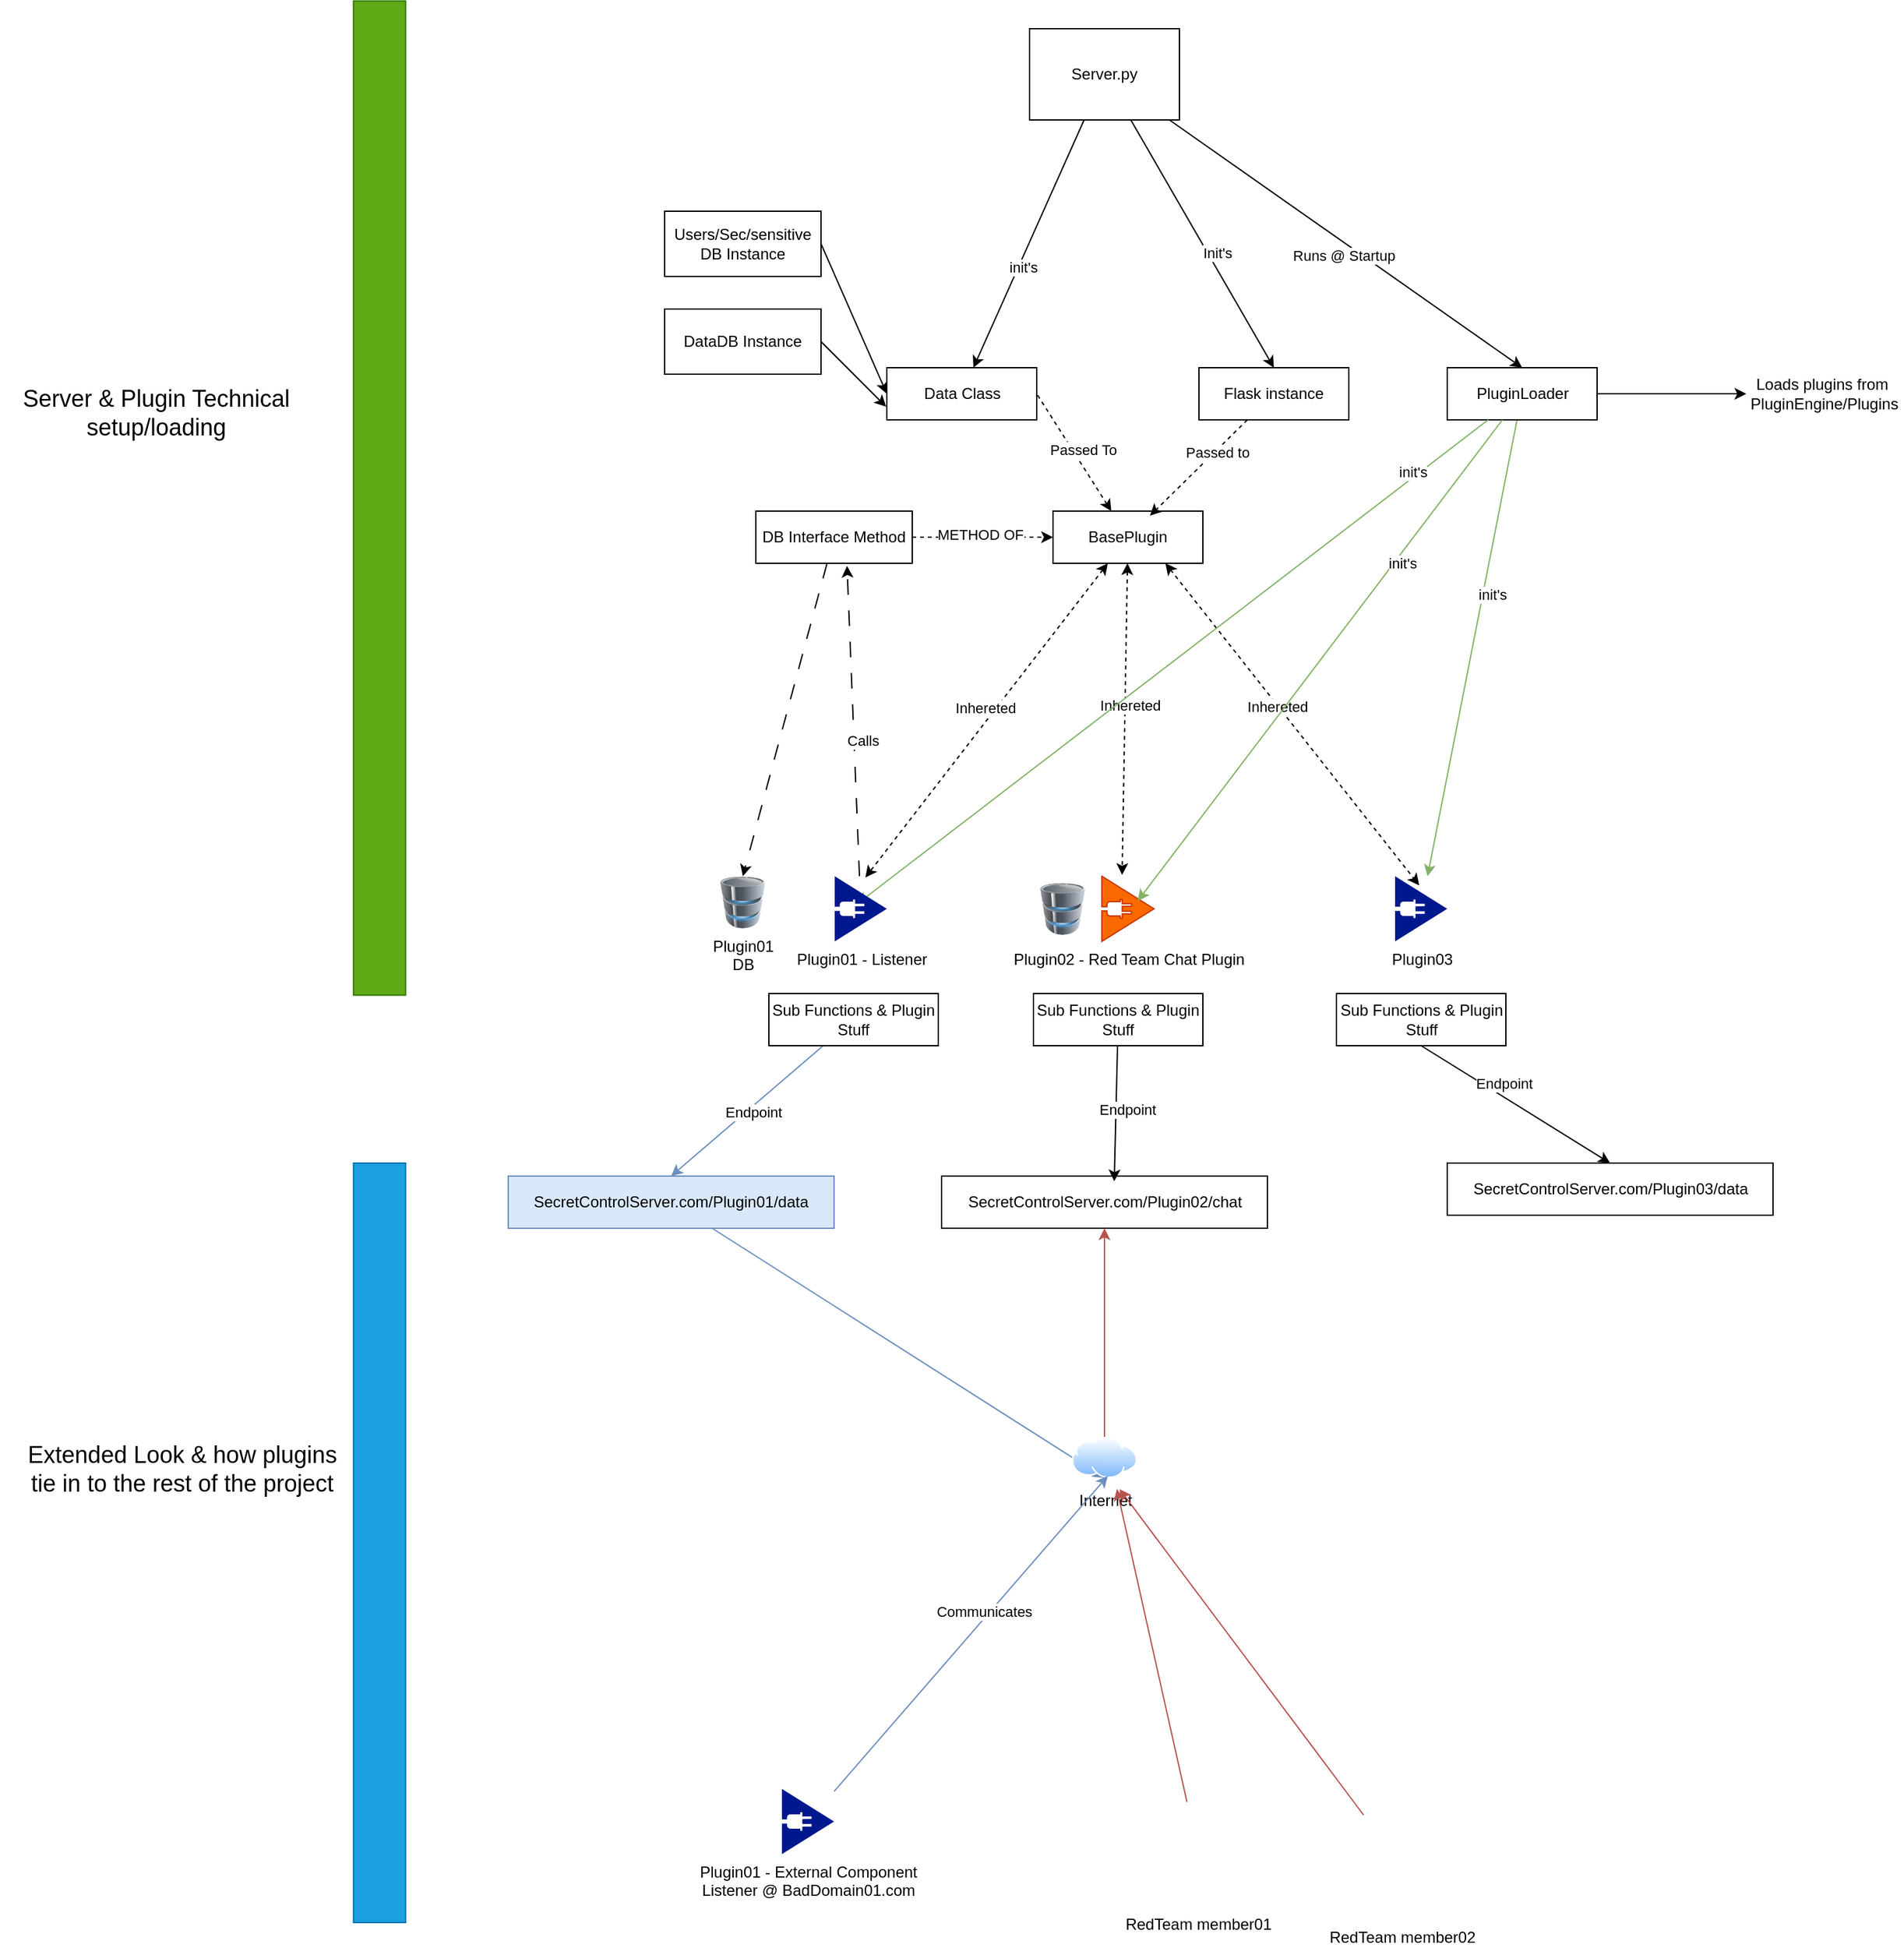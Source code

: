 <mxfile version="22.0.0" type="device">
  <diagram name="Page-1" id="olCBzryS_kYfZVr9c0KA">
    <mxGraphModel dx="1812" dy="2211" grid="1" gridSize="10" guides="1" tooltips="1" connect="1" arrows="1" fold="1" page="1" pageScale="1" pageWidth="850" pageHeight="1100" math="0" shadow="0">
      <root>
        <mxCell id="0" />
        <mxCell id="1" parent="0" />
        <mxCell id="hdgHxHH95V__kCnSBClU-19" style="rounded=0;orthogonalLoop=1;jettySize=auto;html=1;" parent="1" source="hdgHxHH95V__kCnSBClU-1" target="hdgHxHH95V__kCnSBClU-5" edge="1">
          <mxGeometry relative="1" as="geometry" />
        </mxCell>
        <mxCell id="hdgHxHH95V__kCnSBClU-21" value="init&#39;s" style="edgeLabel;html=1;align=center;verticalAlign=middle;resizable=0;points=[];" parent="hdgHxHH95V__kCnSBClU-19" vertex="1" connectable="0">
          <mxGeometry x="0.179" y="2" relative="1" as="geometry">
            <mxPoint x="1" as="offset" />
          </mxGeometry>
        </mxCell>
        <mxCell id="hdgHxHH95V__kCnSBClU-24" style="rounded=0;orthogonalLoop=1;jettySize=auto;html=1;entryX=0.5;entryY=0;entryDx=0;entryDy=0;" parent="1" source="hdgHxHH95V__kCnSBClU-1" target="hdgHxHH95V__kCnSBClU-22" edge="1">
          <mxGeometry relative="1" as="geometry" />
        </mxCell>
        <mxCell id="hdgHxHH95V__kCnSBClU-25" value="Init&#39;s" style="edgeLabel;html=1;align=center;verticalAlign=middle;resizable=0;points=[];" parent="hdgHxHH95V__kCnSBClU-24" vertex="1" connectable="0">
          <mxGeometry x="0.102" y="6" relative="1" as="geometry">
            <mxPoint as="offset" />
          </mxGeometry>
        </mxCell>
        <mxCell id="hdgHxHH95V__kCnSBClU-33" style="rounded=0;orthogonalLoop=1;jettySize=auto;html=1;entryX=0.5;entryY=0;entryDx=0;entryDy=0;" parent="1" source="hdgHxHH95V__kCnSBClU-1" target="hdgHxHH95V__kCnSBClU-7" edge="1">
          <mxGeometry relative="1" as="geometry" />
        </mxCell>
        <mxCell id="hdgHxHH95V__kCnSBClU-34" value="Runs @ Startup" style="edgeLabel;html=1;align=center;verticalAlign=middle;resizable=0;points=[];" parent="hdgHxHH95V__kCnSBClU-33" vertex="1" connectable="0">
          <mxGeometry x="0.023" y="-8" relative="1" as="geometry">
            <mxPoint as="offset" />
          </mxGeometry>
        </mxCell>
        <mxCell id="hdgHxHH95V__kCnSBClU-1" value="Server.py" style="rounded=0;whiteSpace=wrap;html=1;" parent="1" vertex="1">
          <mxGeometry x="340" y="-110" width="115" height="70" as="geometry" />
        </mxCell>
        <mxCell id="hdgHxHH95V__kCnSBClU-3" value="Plugin02 - Red Team Chat Plugin" style="sketch=0;aspect=fixed;pointerEvents=1;shadow=0;dashed=0;html=1;strokeColor=#C73500;labelPosition=center;verticalLabelPosition=bottom;verticalAlign=top;align=center;fillColor=#fa6800;shape=mxgraph.mscae.enterprise.plug_and_play;fontColor=#000000;" parent="1" vertex="1">
          <mxGeometry x="395.5" y="540" width="40" height="50" as="geometry" />
        </mxCell>
        <mxCell id="hdgHxHH95V__kCnSBClU-4" value="Plugin03" style="sketch=0;aspect=fixed;pointerEvents=1;shadow=0;dashed=0;html=1;strokeColor=none;labelPosition=center;verticalLabelPosition=bottom;verticalAlign=top;align=center;fillColor=#00188D;shape=mxgraph.mscae.enterprise.plug_and_play" parent="1" vertex="1">
          <mxGeometry x="620.5" y="540" width="40" height="50" as="geometry" />
        </mxCell>
        <mxCell id="hdgHxHH95V__kCnSBClU-5" value="Data Class" style="rounded=0;whiteSpace=wrap;html=1;" parent="1" vertex="1">
          <mxGeometry x="230.5" y="150" width="115" height="40" as="geometry" />
        </mxCell>
        <mxCell id="hdgHxHH95V__kCnSBClU-12" style="rounded=0;orthogonalLoop=1;jettySize=auto;html=1;entryX=1;entryY=0.5;entryDx=0;entryDy=0;dashed=1;endArrow=none;endFill=0;startArrow=classic;startFill=1;" parent="1" source="hdgHxHH95V__kCnSBClU-6" target="hdgHxHH95V__kCnSBClU-5" edge="1">
          <mxGeometry relative="1" as="geometry" />
        </mxCell>
        <mxCell id="hdgHxHH95V__kCnSBClU-20" value="Passed To" style="edgeLabel;html=1;align=center;verticalAlign=middle;resizable=0;points=[];" parent="hdgHxHH95V__kCnSBClU-12" vertex="1" connectable="0">
          <mxGeometry x="-0.038" y="-7" relative="1" as="geometry">
            <mxPoint as="offset" />
          </mxGeometry>
        </mxCell>
        <mxCell id="hdgHxHH95V__kCnSBClU-6" value="BasePlugin" style="rounded=0;whiteSpace=wrap;html=1;" parent="1" vertex="1">
          <mxGeometry x="358" y="260" width="115" height="40" as="geometry" />
        </mxCell>
        <mxCell id="hdgHxHH95V__kCnSBClU-29" style="rounded=0;orthogonalLoop=1;jettySize=auto;html=1;fillColor=#d5e8d4;strokeColor=#82b366;" parent="1" source="hdgHxHH95V__kCnSBClU-7" target="hdgHxHH95V__kCnSBClU-4" edge="1">
          <mxGeometry relative="1" as="geometry" />
        </mxCell>
        <mxCell id="hdgHxHH95V__kCnSBClU-32" value="init&#39;s" style="edgeLabel;html=1;align=center;verticalAlign=middle;resizable=0;points=[];" parent="hdgHxHH95V__kCnSBClU-29" vertex="1" connectable="0">
          <mxGeometry x="-0.242" y="7" relative="1" as="geometry">
            <mxPoint as="offset" />
          </mxGeometry>
        </mxCell>
        <mxCell id="hdgHxHH95V__kCnSBClU-40" style="edgeStyle=orthogonalEdgeStyle;rounded=0;orthogonalLoop=1;jettySize=auto;html=1;" parent="1" source="hdgHxHH95V__kCnSBClU-7" target="hdgHxHH95V__kCnSBClU-39" edge="1">
          <mxGeometry relative="1" as="geometry" />
        </mxCell>
        <mxCell id="hdgHxHH95V__kCnSBClU-7" value="PluginLoader" style="rounded=0;whiteSpace=wrap;html=1;" parent="1" vertex="1">
          <mxGeometry x="660.5" y="150" width="115" height="40" as="geometry" />
        </mxCell>
        <mxCell id="hdgHxHH95V__kCnSBClU-13" style="rounded=0;orthogonalLoop=1;jettySize=auto;html=1;entryX=0.588;entryY=0.02;entryDx=0;entryDy=0;entryPerimeter=0;dashed=1;startArrow=classic;startFill=1;" parent="1" source="hdgHxHH95V__kCnSBClU-6" target="hdgHxHH95V__kCnSBClU-2" edge="1">
          <mxGeometry relative="1" as="geometry" />
        </mxCell>
        <mxCell id="hdgHxHH95V__kCnSBClU-16" value="Inhereted" style="edgeLabel;html=1;align=center;verticalAlign=middle;resizable=0;points=[];" parent="hdgHxHH95V__kCnSBClU-13" vertex="1" connectable="0">
          <mxGeometry x="-0.045" y="-7" relative="1" as="geometry">
            <mxPoint as="offset" />
          </mxGeometry>
        </mxCell>
        <mxCell id="hdgHxHH95V__kCnSBClU-14" style="rounded=0;orthogonalLoop=1;jettySize=auto;html=1;entryX=0.388;entryY=-0.02;entryDx=0;entryDy=0;entryPerimeter=0;dashed=1;startArrow=classic;startFill=1;" parent="1" source="hdgHxHH95V__kCnSBClU-6" target="hdgHxHH95V__kCnSBClU-3" edge="1">
          <mxGeometry relative="1" as="geometry" />
        </mxCell>
        <mxCell id="hdgHxHH95V__kCnSBClU-17" value="Inhereted" style="edgeLabel;html=1;align=center;verticalAlign=middle;resizable=0;points=[];" parent="hdgHxHH95V__kCnSBClU-14" vertex="1" connectable="0">
          <mxGeometry x="-0.09" y="3" relative="1" as="geometry">
            <mxPoint as="offset" />
          </mxGeometry>
        </mxCell>
        <mxCell id="hdgHxHH95V__kCnSBClU-15" style="rounded=0;orthogonalLoop=1;jettySize=auto;html=1;exitX=0.75;exitY=1;exitDx=0;exitDy=0;entryX=0.463;entryY=0.14;entryDx=0;entryDy=0;entryPerimeter=0;dashed=1;startArrow=classic;startFill=1;" parent="1" source="hdgHxHH95V__kCnSBClU-6" target="hdgHxHH95V__kCnSBClU-4" edge="1">
          <mxGeometry relative="1" as="geometry" />
        </mxCell>
        <mxCell id="hdgHxHH95V__kCnSBClU-18" value="Inhereted" style="edgeLabel;html=1;align=center;verticalAlign=middle;resizable=0;points=[];" parent="hdgHxHH95V__kCnSBClU-15" vertex="1" connectable="0">
          <mxGeometry x="-0.117" y="-1" relative="1" as="geometry">
            <mxPoint as="offset" />
          </mxGeometry>
        </mxCell>
        <mxCell id="hdgHxHH95V__kCnSBClU-22" value="Flask instance" style="rounded=0;whiteSpace=wrap;html=1;" parent="1" vertex="1">
          <mxGeometry x="470" y="150" width="115" height="40" as="geometry" />
        </mxCell>
        <mxCell id="hdgHxHH95V__kCnSBClU-23" style="rounded=0;orthogonalLoop=1;jettySize=auto;html=1;entryX=0.647;entryY=0.088;entryDx=0;entryDy=0;entryPerimeter=0;dashed=1;" parent="1" source="hdgHxHH95V__kCnSBClU-22" target="hdgHxHH95V__kCnSBClU-6" edge="1">
          <mxGeometry relative="1" as="geometry" />
        </mxCell>
        <mxCell id="hdgHxHH95V__kCnSBClU-26" value="Passed to" style="edgeLabel;html=1;align=center;verticalAlign=middle;resizable=0;points=[];" parent="hdgHxHH95V__kCnSBClU-23" vertex="1" connectable="0">
          <mxGeometry x="-0.342" y="1" relative="1" as="geometry">
            <mxPoint as="offset" />
          </mxGeometry>
        </mxCell>
        <mxCell id="hdgHxHH95V__kCnSBClU-27" style="rounded=0;orthogonalLoop=1;jettySize=auto;html=1;entryX=0.438;entryY=0.42;entryDx=0;entryDy=0;entryPerimeter=0;fillColor=#d5e8d4;strokeColor=#82b366;" parent="1" source="hdgHxHH95V__kCnSBClU-7" target="hdgHxHH95V__kCnSBClU-2" edge="1">
          <mxGeometry relative="1" as="geometry" />
        </mxCell>
        <mxCell id="hdgHxHH95V__kCnSBClU-30" value="init&#39;s" style="edgeLabel;html=1;align=center;verticalAlign=middle;resizable=0;points=[];" parent="hdgHxHH95V__kCnSBClU-27" vertex="1" connectable="0">
          <mxGeometry x="-0.771" y="-4" relative="1" as="geometry">
            <mxPoint as="offset" />
          </mxGeometry>
        </mxCell>
        <mxCell id="hdgHxHH95V__kCnSBClU-28" style="rounded=0;orthogonalLoop=1;jettySize=auto;html=1;entryX=0.688;entryY=0.38;entryDx=0;entryDy=0;entryPerimeter=0;fillColor=#d5e8d4;strokeColor=#82b366;" parent="1" source="hdgHxHH95V__kCnSBClU-7" target="hdgHxHH95V__kCnSBClU-3" edge="1">
          <mxGeometry relative="1" as="geometry" />
        </mxCell>
        <mxCell id="hdgHxHH95V__kCnSBClU-31" value="init&#39;s" style="edgeLabel;html=1;align=center;verticalAlign=middle;resizable=0;points=[];" parent="hdgHxHH95V__kCnSBClU-28" vertex="1" connectable="0">
          <mxGeometry x="-0.421" y="5" relative="1" as="geometry">
            <mxPoint as="offset" />
          </mxGeometry>
        </mxCell>
        <mxCell id="ZEp8uU83ZjOSxmy_8YBV-2" style="rounded=0;orthogonalLoop=1;jettySize=auto;html=1;entryX=0.5;entryY=0;entryDx=0;entryDy=0;fillColor=#dae8fc;strokeColor=#6c8ebf;" parent="1" source="hdgHxHH95V__kCnSBClU-35" target="ZEp8uU83ZjOSxmy_8YBV-1" edge="1">
          <mxGeometry relative="1" as="geometry" />
        </mxCell>
        <mxCell id="ZEp8uU83ZjOSxmy_8YBV-19" value="Endpoint" style="edgeLabel;html=1;align=center;verticalAlign=middle;resizable=0;points=[];" parent="ZEp8uU83ZjOSxmy_8YBV-2" vertex="1" connectable="0">
          <mxGeometry x="-0.041" y="4" relative="1" as="geometry">
            <mxPoint x="-1" as="offset" />
          </mxGeometry>
        </mxCell>
        <mxCell id="hdgHxHH95V__kCnSBClU-35" value="Sub Functions &amp;amp; Plugin Stuff" style="rounded=0;whiteSpace=wrap;html=1;" parent="1" vertex="1">
          <mxGeometry x="140" y="630" width="130" height="40" as="geometry" />
        </mxCell>
        <mxCell id="hdgHxHH95V__kCnSBClU-36" value="Sub Functions &amp;amp; Plugin Stuff" style="rounded=0;whiteSpace=wrap;html=1;" parent="1" vertex="1">
          <mxGeometry x="343" y="630" width="130" height="40" as="geometry" />
        </mxCell>
        <mxCell id="ZEp8uU83ZjOSxmy_8YBV-5" style="rounded=0;orthogonalLoop=1;jettySize=auto;html=1;exitX=0.5;exitY=1;exitDx=0;exitDy=0;entryX=0.5;entryY=0;entryDx=0;entryDy=0;" parent="1" source="hdgHxHH95V__kCnSBClU-37" target="ZEp8uU83ZjOSxmy_8YBV-4" edge="1">
          <mxGeometry relative="1" as="geometry" />
        </mxCell>
        <mxCell id="ZEp8uU83ZjOSxmy_8YBV-21" value="Endpoint" style="edgeLabel;html=1;align=center;verticalAlign=middle;resizable=0;points=[];" parent="ZEp8uU83ZjOSxmy_8YBV-5" vertex="1" connectable="0">
          <mxGeometry x="-0.177" y="10" relative="1" as="geometry">
            <mxPoint x="-1" as="offset" />
          </mxGeometry>
        </mxCell>
        <mxCell id="hdgHxHH95V__kCnSBClU-37" value="Sub Functions &amp;amp; Plugin Stuff" style="rounded=0;whiteSpace=wrap;html=1;" parent="1" vertex="1">
          <mxGeometry x="575.5" y="630" width="130" height="40" as="geometry" />
        </mxCell>
        <mxCell id="hdgHxHH95V__kCnSBClU-2" value="Plugin01 - Listener" style="sketch=0;aspect=fixed;pointerEvents=1;shadow=0;dashed=0;html=1;strokeColor=none;labelPosition=center;verticalLabelPosition=bottom;verticalAlign=top;align=center;fillColor=#00188D;shape=mxgraph.mscae.enterprise.plug_and_play" parent="1" vertex="1">
          <mxGeometry x="190.5" y="540" width="40" height="50" as="geometry" />
        </mxCell>
        <mxCell id="hdgHxHH95V__kCnSBClU-39" value="Loads plugins from&amp;nbsp;&lt;br&gt;PluginEngine/Plugins" style="text;html=1;strokeColor=none;fillColor=none;align=center;verticalAlign=middle;whiteSpace=wrap;rounded=0;" parent="1" vertex="1">
          <mxGeometry x="890" y="155" width="120" height="30" as="geometry" />
        </mxCell>
        <mxCell id="ZEp8uU83ZjOSxmy_8YBV-8" style="rounded=0;orthogonalLoop=1;jettySize=auto;html=1;entryX=0.5;entryY=1;entryDx=0;entryDy=0;fillColor=#dae8fc;strokeColor=#6c8ebf;" parent="1" source="ZEp8uU83ZjOSxmy_8YBV-1" target="ZEp8uU83ZjOSxmy_8YBV-7" edge="1">
          <mxGeometry relative="1" as="geometry" />
        </mxCell>
        <mxCell id="ZEp8uU83ZjOSxmy_8YBV-1" value="SecretControlServer.com/Plugin01/data" style="rounded=0;whiteSpace=wrap;html=1;fillColor=#dae8fc;strokeColor=#6c8ebf;" parent="1" vertex="1">
          <mxGeometry x="-60" y="770" width="250" height="40" as="geometry" />
        </mxCell>
        <mxCell id="ZEp8uU83ZjOSxmy_8YBV-3" value="SecretControlServer.com/Plugin02/chat" style="rounded=0;whiteSpace=wrap;html=1;" parent="1" vertex="1">
          <mxGeometry x="272.5" y="770" width="250" height="40" as="geometry" />
        </mxCell>
        <mxCell id="ZEp8uU83ZjOSxmy_8YBV-4" value="SecretControlServer.com/Plugin03/data" style="rounded=0;whiteSpace=wrap;html=1;" parent="1" vertex="1">
          <mxGeometry x="660.5" y="760" width="250" height="40" as="geometry" />
        </mxCell>
        <mxCell id="ZEp8uU83ZjOSxmy_8YBV-6" style="rounded=0;orthogonalLoop=1;jettySize=auto;html=1;entryX=0.53;entryY=0.1;entryDx=0;entryDy=0;entryPerimeter=0;" parent="1" source="hdgHxHH95V__kCnSBClU-36" target="ZEp8uU83ZjOSxmy_8YBV-3" edge="1">
          <mxGeometry relative="1" as="geometry" />
        </mxCell>
        <mxCell id="ZEp8uU83ZjOSxmy_8YBV-20" value="Endpoint" style="edgeLabel;html=1;align=center;verticalAlign=middle;resizable=0;points=[];" parent="ZEp8uU83ZjOSxmy_8YBV-6" vertex="1" connectable="0">
          <mxGeometry x="-0.064" y="8" relative="1" as="geometry">
            <mxPoint as="offset" />
          </mxGeometry>
        </mxCell>
        <mxCell id="ZEp8uU83ZjOSxmy_8YBV-24" style="edgeStyle=orthogonalEdgeStyle;rounded=0;orthogonalLoop=1;jettySize=auto;html=1;entryX=0.5;entryY=1;entryDx=0;entryDy=0;fillColor=#f8cecc;strokeColor=#b85450;" parent="1" source="ZEp8uU83ZjOSxmy_8YBV-7" target="ZEp8uU83ZjOSxmy_8YBV-3" edge="1">
          <mxGeometry relative="1" as="geometry" />
        </mxCell>
        <mxCell id="ZEp8uU83ZjOSxmy_8YBV-7" value="Internet" style="image;aspect=fixed;perimeter=ellipsePerimeter;html=1;align=center;shadow=0;dashed=0;spacingTop=3;image=img/lib/active_directory/internet_cloud.svg;" parent="1" vertex="1">
          <mxGeometry x="372.5" y="970" width="50" height="31.5" as="geometry" />
        </mxCell>
        <mxCell id="ZEp8uU83ZjOSxmy_8YBV-13" style="rounded=0;orthogonalLoop=1;jettySize=auto;html=1;fillColor=#dae8fc;strokeColor=#6c8ebf;" parent="1" source="ZEp8uU83ZjOSxmy_8YBV-10" edge="1">
          <mxGeometry relative="1" as="geometry">
            <mxPoint x="400" y="1000.0" as="targetPoint" />
          </mxGeometry>
        </mxCell>
        <mxCell id="ZEp8uU83ZjOSxmy_8YBV-14" value="Communicates" style="edgeLabel;html=1;align=center;verticalAlign=middle;resizable=0;points=[];" parent="ZEp8uU83ZjOSxmy_8YBV-13" vertex="1" connectable="0">
          <mxGeometry x="0.117" y="4" relative="1" as="geometry">
            <mxPoint as="offset" />
          </mxGeometry>
        </mxCell>
        <mxCell id="ZEp8uU83ZjOSxmy_8YBV-10" value="Plugin01 - External Component&lt;br&gt;Listener @ BadDomain01.com&lt;br&gt;" style="sketch=0;aspect=fixed;pointerEvents=1;shadow=0;dashed=0;html=1;strokeColor=none;labelPosition=center;verticalLabelPosition=bottom;verticalAlign=top;align=center;fillColor=#00188D;shape=mxgraph.mscae.enterprise.plug_and_play" parent="1" vertex="1">
          <mxGeometry x="150" y="1240" width="40" height="50" as="geometry" />
        </mxCell>
        <mxCell id="ZEp8uU83ZjOSxmy_8YBV-22" value="RedTeam member01" style="shape=image;verticalLabelPosition=bottom;labelBackgroundColor=default;verticalAlign=top;aspect=fixed;imageAspect=0;image=https://www.pngall.com/wp-content/uploads/3/Hacker-PNG-High-Quality-Image.png;" parent="1" vertex="1">
          <mxGeometry x="435.5" y="1250" width="68.5" height="79.88" as="geometry" />
        </mxCell>
        <mxCell id="ZEp8uU83ZjOSxmy_8YBV-23" style="rounded=0;orthogonalLoop=1;jettySize=auto;html=1;entryX=0.69;entryY=1.27;entryDx=0;entryDy=0;entryPerimeter=0;fillColor=#f8cecc;strokeColor=#b85450;" parent="1" source="ZEp8uU83ZjOSxmy_8YBV-22" target="ZEp8uU83ZjOSxmy_8YBV-7" edge="1">
          <mxGeometry relative="1" as="geometry" />
        </mxCell>
        <mxCell id="ZEp8uU83ZjOSxmy_8YBV-25" value="RedTeam member02" style="shape=image;verticalLabelPosition=bottom;labelBackgroundColor=default;verticalAlign=top;aspect=fixed;imageAspect=0;image=https://www.pngall.com/wp-content/uploads/3/Hacker-PNG-High-Quality-Image.png;" parent="1" vertex="1">
          <mxGeometry x="592" y="1260" width="68.5" height="79.88" as="geometry" />
        </mxCell>
        <mxCell id="ZEp8uU83ZjOSxmy_8YBV-26" style="rounded=0;orthogonalLoop=1;jettySize=auto;html=1;entryX=0.73;entryY=1.27;entryDx=0;entryDy=0;entryPerimeter=0;fillColor=#f8cecc;strokeColor=#b85450;" parent="1" source="ZEp8uU83ZjOSxmy_8YBV-25" target="ZEp8uU83ZjOSxmy_8YBV-7" edge="1">
          <mxGeometry relative="1" as="geometry" />
        </mxCell>
        <mxCell id="ZEp8uU83ZjOSxmy_8YBV-27" value="" style="rounded=0;whiteSpace=wrap;html=1;rotation=90;fillColor=#1ba1e2;fontColor=#ffffff;strokeColor=#006EAF;" parent="1" vertex="1">
          <mxGeometry x="-450" y="1031.25" width="582.5" height="40" as="geometry" />
        </mxCell>
        <mxCell id="ZEp8uU83ZjOSxmy_8YBV-29" value="&lt;font style=&quot;font-size: 18px;&quot;&gt;Extended Look &amp;amp; how plugins tie in to the rest of the project&lt;/font&gt;" style="text;html=1;strokeColor=none;fillColor=none;align=center;verticalAlign=middle;whiteSpace=wrap;rounded=0;rotation=0;" parent="1" vertex="1">
          <mxGeometry x="-430" y="980" width="240" height="30" as="geometry" />
        </mxCell>
        <mxCell id="ZEp8uU83ZjOSxmy_8YBV-30" value="" style="rounded=0;whiteSpace=wrap;html=1;rotation=90;fillColor=#60a917;fontColor=#ffffff;strokeColor=#2D7600;" parent="1" vertex="1">
          <mxGeometry x="-540" y="230" width="762.5" height="40" as="geometry" />
        </mxCell>
        <mxCell id="ZEp8uU83ZjOSxmy_8YBV-31" value="&lt;font style=&quot;font-size: 18px;&quot;&gt;Server &amp;amp; Plugin Technical setup/loading&lt;/font&gt;" style="text;html=1;strokeColor=none;fillColor=none;align=center;verticalAlign=middle;whiteSpace=wrap;rounded=0;rotation=0;" parent="1" vertex="1">
          <mxGeometry x="-450" y="170" width="240" height="30" as="geometry" />
        </mxCell>
        <mxCell id="BwGgQY1d6kQw9cjaSGaH-3" style="rounded=0;orthogonalLoop=1;jettySize=auto;html=1;exitX=1;exitY=0.5;exitDx=0;exitDy=0;entryX=0;entryY=0.5;entryDx=0;entryDy=0;" edge="1" parent="1" source="BwGgQY1d6kQw9cjaSGaH-1" target="hdgHxHH95V__kCnSBClU-5">
          <mxGeometry relative="1" as="geometry" />
        </mxCell>
        <mxCell id="BwGgQY1d6kQw9cjaSGaH-1" value="Users/Sec/sensitive DB Instance" style="rounded=0;whiteSpace=wrap;html=1;" vertex="1" parent="1">
          <mxGeometry x="60" y="30" width="120" height="50" as="geometry" />
        </mxCell>
        <mxCell id="BwGgQY1d6kQw9cjaSGaH-4" style="rounded=0;orthogonalLoop=1;jettySize=auto;html=1;exitX=1;exitY=0.5;exitDx=0;exitDy=0;" edge="1" parent="1" source="BwGgQY1d6kQw9cjaSGaH-2">
          <mxGeometry relative="1" as="geometry">
            <mxPoint x="230" y="180" as="targetPoint" />
          </mxGeometry>
        </mxCell>
        <mxCell id="BwGgQY1d6kQw9cjaSGaH-2" value="DataDB Instance" style="rounded=0;whiteSpace=wrap;html=1;" vertex="1" parent="1">
          <mxGeometry x="60" y="105" width="120" height="50" as="geometry" />
        </mxCell>
        <mxCell id="BwGgQY1d6kQw9cjaSGaH-6" style="rounded=0;orthogonalLoop=1;jettySize=auto;html=1;entryX=0;entryY=0.5;entryDx=0;entryDy=0;dashed=1;" edge="1" parent="1" source="BwGgQY1d6kQw9cjaSGaH-5" target="hdgHxHH95V__kCnSBClU-6">
          <mxGeometry relative="1" as="geometry" />
        </mxCell>
        <mxCell id="BwGgQY1d6kQw9cjaSGaH-13" value="METHOD OF" style="edgeLabel;html=1;align=center;verticalAlign=middle;resizable=0;points=[];" vertex="1" connectable="0" parent="BwGgQY1d6kQw9cjaSGaH-6">
          <mxGeometry x="-0.037" y="2" relative="1" as="geometry">
            <mxPoint as="offset" />
          </mxGeometry>
        </mxCell>
        <mxCell id="BwGgQY1d6kQw9cjaSGaH-11" style="rounded=0;orthogonalLoop=1;jettySize=auto;html=1;entryX=0.5;entryY=0;entryDx=0;entryDy=0;dashed=1;dashPattern=12 12;" edge="1" parent="1" source="BwGgQY1d6kQw9cjaSGaH-5" target="BwGgQY1d6kQw9cjaSGaH-7">
          <mxGeometry relative="1" as="geometry" />
        </mxCell>
        <mxCell id="BwGgQY1d6kQw9cjaSGaH-5" value="DB Interface Method" style="rounded=0;whiteSpace=wrap;html=1;" vertex="1" parent="1">
          <mxGeometry x="130" y="260" width="120" height="40" as="geometry" />
        </mxCell>
        <mxCell id="BwGgQY1d6kQw9cjaSGaH-7" value="Plugin01&lt;br&gt;DB" style="image;html=1;image=img/lib/clip_art/computers/Database_128x128.png" vertex="1" parent="1">
          <mxGeometry x="100" y="540" width="40" height="40" as="geometry" />
        </mxCell>
        <mxCell id="BwGgQY1d6kQw9cjaSGaH-8" value="" style="image;html=1;image=img/lib/clip_art/computers/Database_128x128.png" vertex="1" parent="1">
          <mxGeometry x="345.5" y="545" width="40" height="40" as="geometry" />
        </mxCell>
        <mxCell id="BwGgQY1d6kQw9cjaSGaH-10" style="rounded=0;orthogonalLoop=1;jettySize=auto;html=1;entryX=0.583;entryY=1.05;entryDx=0;entryDy=0;entryPerimeter=0;dashed=1;dashPattern=12 12;" edge="1" parent="1" source="hdgHxHH95V__kCnSBClU-2" target="BwGgQY1d6kQw9cjaSGaH-5">
          <mxGeometry relative="1" as="geometry" />
        </mxCell>
        <mxCell id="BwGgQY1d6kQw9cjaSGaH-12" value="Calls" style="edgeLabel;html=1;align=center;verticalAlign=middle;resizable=0;points=[];" vertex="1" connectable="0" parent="BwGgQY1d6kQw9cjaSGaH-10">
          <mxGeometry x="-0.128" y="-6" relative="1" as="geometry">
            <mxPoint as="offset" />
          </mxGeometry>
        </mxCell>
      </root>
    </mxGraphModel>
  </diagram>
</mxfile>

